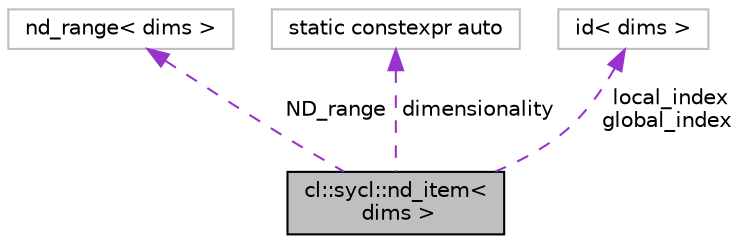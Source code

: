 digraph "cl::sycl::nd_item&lt; dims &gt;"
{
 // INTERACTIVE_SVG=YES
  bgcolor="transparent";
  edge [fontname="Helvetica",fontsize="10",labelfontname="Helvetica",labelfontsize="10"];
  node [fontname="Helvetica",fontsize="10",shape=record];
  Node1 [label="cl::sycl::nd_item\<\l dims \>",height=0.2,width=0.4,color="black", fillcolor="grey75", style="filled", fontcolor="black"];
  Node2 -> Node1 [dir="back",color="darkorchid3",fontsize="10",style="dashed",label=" ND_range" ,fontname="Helvetica"];
  Node2 [label="nd_range\< dims \>",height=0.2,width=0.4,color="grey75"];
  Node3 -> Node1 [dir="back",color="darkorchid3",fontsize="10",style="dashed",label=" dimensionality" ,fontname="Helvetica"];
  Node3 [label="static constexpr auto",height=0.2,width=0.4,color="grey75"];
  Node4 -> Node1 [dir="back",color="darkorchid3",fontsize="10",style="dashed",label=" local_index\nglobal_index" ,fontname="Helvetica"];
  Node4 [label="id\< dims \>",height=0.2,width=0.4,color="grey75"];
}

